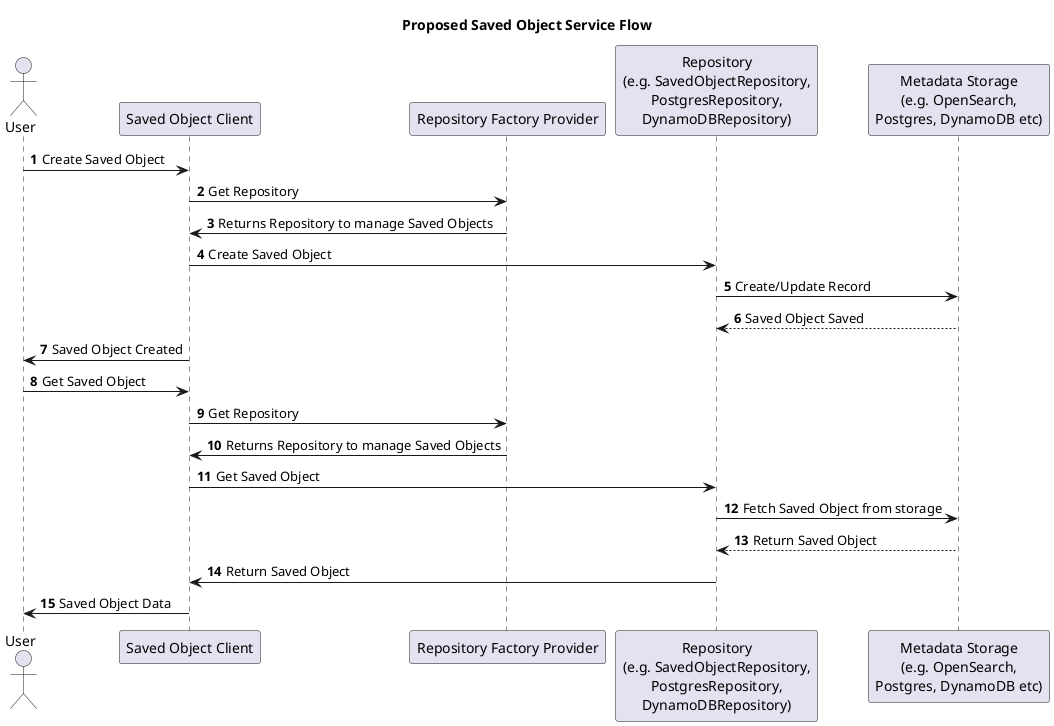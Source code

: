 @startuml
title: Proposed Saved Object Service Flow
actor User
participant "Saved Object Client" as Client
participant "Repository Factory Provider" as Factory
participant "Repository\n(e.g. SavedObjectRepository,\nPostgresRepository,\nDynamoDBRepository)" as Repo
participant "Metadata Storage\n(e.g. OpenSearch,\nPostgres, DynamoDB etc)" as Meta

autonumber
User -> Client: Create Saved Object
Client -> Factory: Get Repository
Factory -> Client: Returns Repository to manage Saved Objects
Client -> Repo: Create Saved Object
Repo -> Meta: Create/Update Record
Meta --> Repo: Saved Object Saved
Client -> User: Saved Object Created
User -> Client: Get Saved Object
Client -> Factory: Get Repository
Factory -> Client: Returns Repository to manage Saved Objects
Client -> Repo: Get Saved Object
Repo -> Meta: Fetch Saved Object from storage
Meta --> Repo: Return Saved Object
Repo -> Client: Return Saved Object
Client -> User: Saved Object Data
@enduml